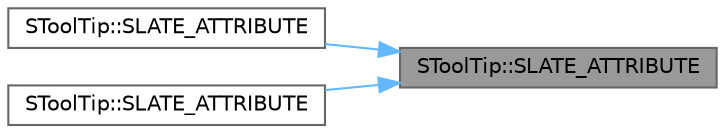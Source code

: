 digraph "SToolTip::SLATE_ATTRIBUTE"
{
 // INTERACTIVE_SVG=YES
 // LATEX_PDF_SIZE
  bgcolor="transparent";
  edge [fontname=Helvetica,fontsize=10,labelfontname=Helvetica,labelfontsize=10];
  node [fontname=Helvetica,fontsize=10,shape=box,height=0.2,width=0.4];
  rankdir="RL";
  Node1 [id="Node000001",label="SToolTip::SLATE_ATTRIBUTE",height=0.2,width=0.4,color="gray40", fillcolor="grey60", style="filled", fontcolor="black",tooltip="The text displayed in this tool tip."];
  Node1 -> Node2 [id="edge1_Node000001_Node000002",dir="back",color="steelblue1",style="solid",tooltip=" "];
  Node2 [id="Node000002",label="SToolTip::SLATE_ATTRIBUTE",height=0.2,width=0.4,color="grey40", fillcolor="white", style="filled",URL="$d6/dc5/classSToolTip.html#a2748eb2a22fdde2fc649c3e25da276c6",tooltip="The background/border image to display."];
  Node1 -> Node3 [id="edge2_Node000001_Node000003",dir="back",color="steelblue1",style="solid",tooltip=" "];
  Node3 [id="Node000003",label="SToolTip::SLATE_ATTRIBUTE",height=0.2,width=0.4,color="grey40", fillcolor="white", style="filled",URL="$d6/dc5/classSToolTip.html#ac3e9834b67997e39853c11f89aec5b93",tooltip="The font to use for this tool tip."];
}
